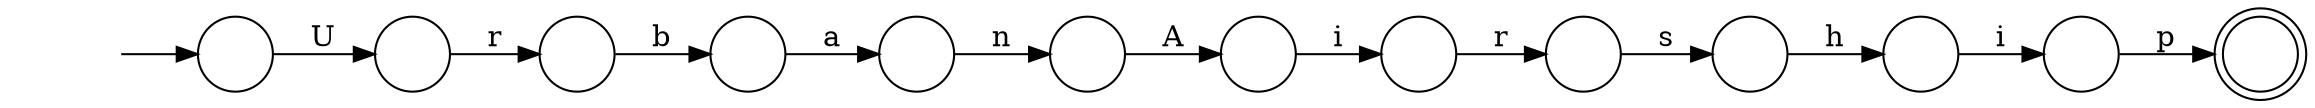 digraph Automaton {
  rankdir = LR;
  0 [shape=circle,label=""];
  0 -> 9 [label="b"]
  1 [shape=circle,label=""];
  1 -> 7 [label="n"]
  2 [shape=circle,label=""];
  2 -> 0 [label="r"]
  3 [shape=circle,label=""];
  3 -> 5 [label="h"]
  4 [shape=circle,label=""];
  4 -> 12 [label="p"]
  5 [shape=circle,label=""];
  5 -> 4 [label="i"]
  6 [shape=circle,label=""];
  6 -> 10 [label="r"]
  7 [shape=circle,label=""];
  7 -> 11 [label="A"]
  8 [shape=circle,label=""];
  initial [shape=plaintext,label=""];
  initial -> 8
  8 -> 2 [label="U"]
  9 [shape=circle,label=""];
  9 -> 1 [label="a"]
  10 [shape=circle,label=""];
  10 -> 3 [label="s"]
  11 [shape=circle,label=""];
  11 -> 6 [label="i"]
  12 [shape=doublecircle,label=""];
}
